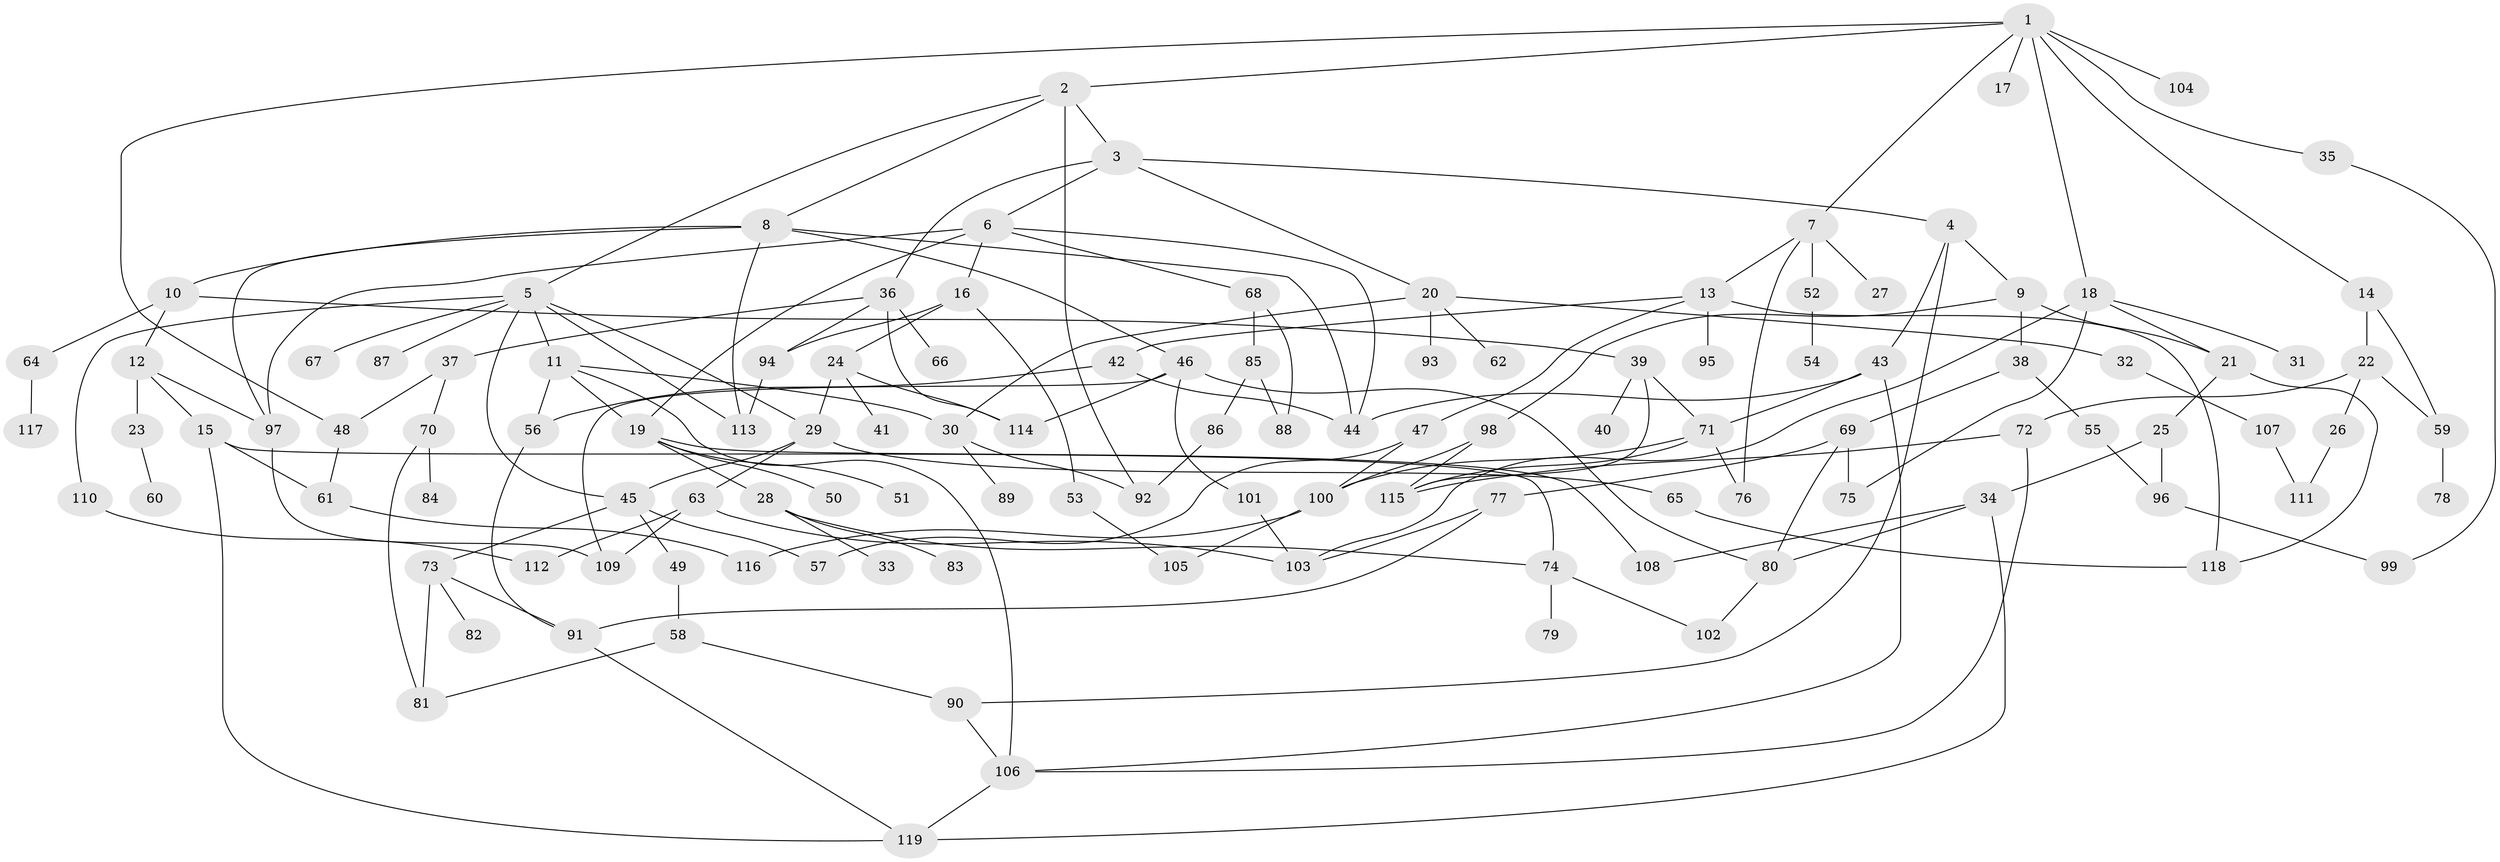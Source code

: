 // coarse degree distribution, {7: 0.05084745762711865, 1: 0.3728813559322034, 3: 0.1016949152542373, 4: 0.1016949152542373, 8: 0.05084745762711865, 5: 0.06779661016949153, 12: 0.01694915254237288, 2: 0.1864406779661017, 6: 0.03389830508474576, 13: 0.01694915254237288}
// Generated by graph-tools (version 1.1) at 2025/45/03/04/25 21:45:54]
// undirected, 119 vertices, 178 edges
graph export_dot {
graph [start="1"]
  node [color=gray90,style=filled];
  1;
  2;
  3;
  4;
  5;
  6;
  7;
  8;
  9;
  10;
  11;
  12;
  13;
  14;
  15;
  16;
  17;
  18;
  19;
  20;
  21;
  22;
  23;
  24;
  25;
  26;
  27;
  28;
  29;
  30;
  31;
  32;
  33;
  34;
  35;
  36;
  37;
  38;
  39;
  40;
  41;
  42;
  43;
  44;
  45;
  46;
  47;
  48;
  49;
  50;
  51;
  52;
  53;
  54;
  55;
  56;
  57;
  58;
  59;
  60;
  61;
  62;
  63;
  64;
  65;
  66;
  67;
  68;
  69;
  70;
  71;
  72;
  73;
  74;
  75;
  76;
  77;
  78;
  79;
  80;
  81;
  82;
  83;
  84;
  85;
  86;
  87;
  88;
  89;
  90;
  91;
  92;
  93;
  94;
  95;
  96;
  97;
  98;
  99;
  100;
  101;
  102;
  103;
  104;
  105;
  106;
  107;
  108;
  109;
  110;
  111;
  112;
  113;
  114;
  115;
  116;
  117;
  118;
  119;
  1 -- 2;
  1 -- 7;
  1 -- 14;
  1 -- 17;
  1 -- 18;
  1 -- 35;
  1 -- 48;
  1 -- 104;
  2 -- 3;
  2 -- 5;
  2 -- 8;
  2 -- 92;
  3 -- 4;
  3 -- 6;
  3 -- 20;
  3 -- 36;
  4 -- 9;
  4 -- 43;
  4 -- 90;
  5 -- 11;
  5 -- 45;
  5 -- 67;
  5 -- 87;
  5 -- 110;
  5 -- 29;
  5 -- 113;
  6 -- 16;
  6 -- 19;
  6 -- 44;
  6 -- 68;
  6 -- 97;
  7 -- 13;
  7 -- 27;
  7 -- 52;
  7 -- 76;
  8 -- 10;
  8 -- 46;
  8 -- 113;
  8 -- 97;
  8 -- 44;
  9 -- 38;
  9 -- 98;
  9 -- 21;
  10 -- 12;
  10 -- 39;
  10 -- 64;
  11 -- 106;
  11 -- 56;
  11 -- 19;
  11 -- 30;
  12 -- 15;
  12 -- 23;
  12 -- 97;
  13 -- 42;
  13 -- 47;
  13 -- 95;
  13 -- 118;
  14 -- 22;
  14 -- 59;
  15 -- 119;
  15 -- 61;
  15 -- 74;
  16 -- 24;
  16 -- 53;
  16 -- 94;
  18 -- 21;
  18 -- 31;
  18 -- 75;
  18 -- 103;
  19 -- 28;
  19 -- 50;
  19 -- 51;
  19 -- 108;
  20 -- 30;
  20 -- 32;
  20 -- 62;
  20 -- 93;
  21 -- 25;
  21 -- 118;
  22 -- 26;
  22 -- 59;
  22 -- 72;
  23 -- 60;
  24 -- 29;
  24 -- 41;
  24 -- 114;
  25 -- 34;
  25 -- 96;
  26 -- 111;
  28 -- 33;
  28 -- 74;
  28 -- 83;
  29 -- 63;
  29 -- 65;
  29 -- 45;
  30 -- 89;
  30 -- 92;
  32 -- 107;
  34 -- 80;
  34 -- 119;
  34 -- 108;
  35 -- 99;
  36 -- 37;
  36 -- 66;
  36 -- 114;
  36 -- 94;
  37 -- 70;
  37 -- 48;
  38 -- 55;
  38 -- 69;
  39 -- 40;
  39 -- 71;
  39 -- 115;
  42 -- 56;
  42 -- 44;
  43 -- 106;
  43 -- 44;
  43 -- 71;
  45 -- 49;
  45 -- 57;
  45 -- 73;
  46 -- 101;
  46 -- 109;
  46 -- 80;
  46 -- 114;
  47 -- 100;
  47 -- 57;
  48 -- 61;
  49 -- 58;
  52 -- 54;
  53 -- 105;
  55 -- 96;
  56 -- 91;
  58 -- 90;
  58 -- 81;
  59 -- 78;
  61 -- 116;
  63 -- 112;
  63 -- 109;
  63 -- 103;
  64 -- 117;
  65 -- 118;
  68 -- 85;
  68 -- 88;
  69 -- 77;
  69 -- 80;
  69 -- 75;
  70 -- 81;
  70 -- 84;
  71 -- 76;
  71 -- 115;
  71 -- 100;
  72 -- 106;
  72 -- 115;
  73 -- 82;
  73 -- 91;
  73 -- 81;
  74 -- 79;
  74 -- 102;
  77 -- 91;
  77 -- 103;
  80 -- 102;
  85 -- 86;
  85 -- 88;
  86 -- 92;
  90 -- 106;
  91 -- 119;
  94 -- 113;
  96 -- 99;
  97 -- 109;
  98 -- 115;
  98 -- 100;
  100 -- 105;
  100 -- 116;
  101 -- 103;
  106 -- 119;
  107 -- 111;
  110 -- 112;
}
